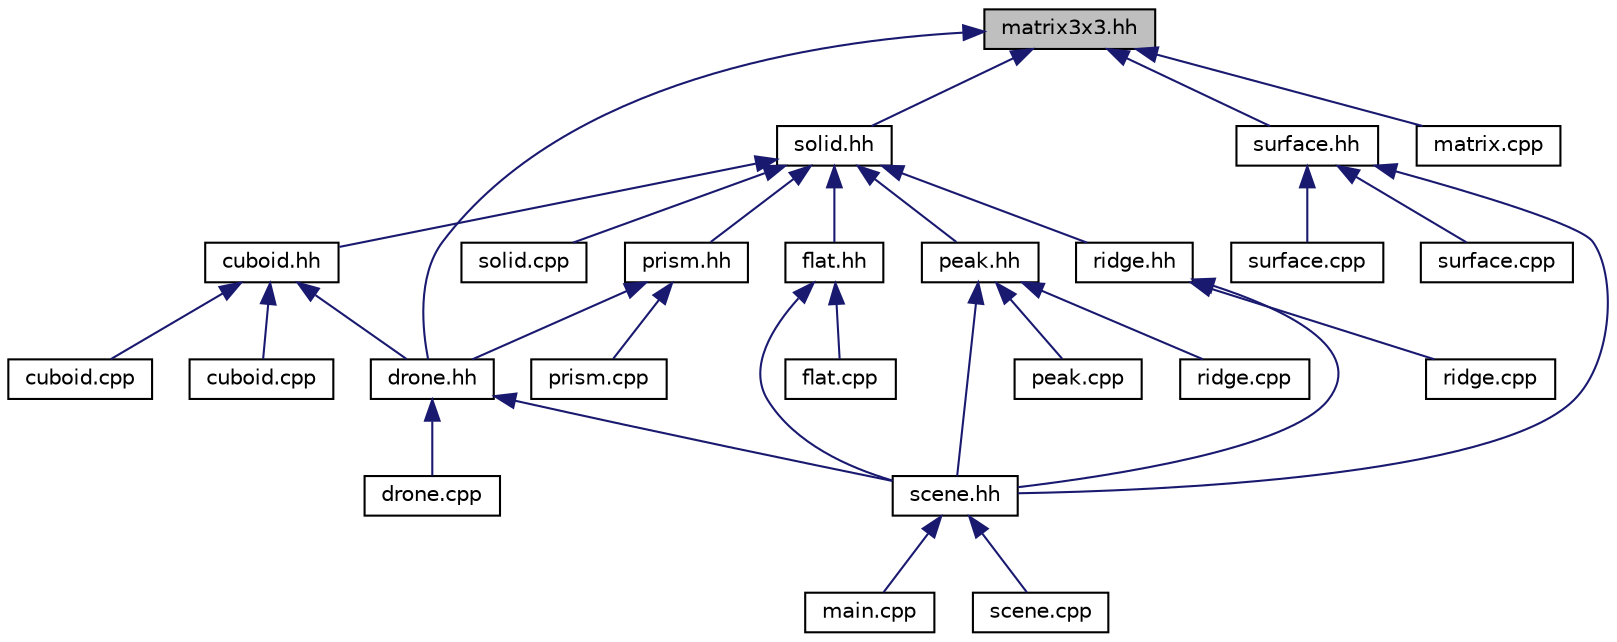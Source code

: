 digraph "matrix3x3.hh"
{
 // LATEX_PDF_SIZE
  edge [fontname="Helvetica",fontsize="10",labelfontname="Helvetica",labelfontsize="10"];
  node [fontname="Helvetica",fontsize="10",shape=record];
  Node1 [label="matrix3x3.hh",height=0.2,width=0.4,color="black", fillcolor="grey75", style="filled", fontcolor="black",tooltip="Uszczególnienie szablonu dla typu double i rozmiaru 3."];
  Node1 -> Node2 [dir="back",color="midnightblue",fontsize="10",style="solid",fontname="Helvetica"];
  Node2 [label="solid.hh",height=0.2,width=0.4,color="black", fillcolor="white", style="filled",URL="$solid_8hh.html",tooltip="Definicja klasy Solid."];
  Node2 -> Node3 [dir="back",color="midnightblue",fontsize="10",style="solid",fontname="Helvetica"];
  Node3 [label="cuboid.hh",height=0.2,width=0.4,color="black", fillcolor="white", style="filled",URL="$cuboid_8hh.html",tooltip="Definicja klasy Cuboid."];
  Node3 -> Node4 [dir="back",color="midnightblue",fontsize="10",style="solid",fontname="Helvetica"];
  Node4 [label="drone.hh",height=0.2,width=0.4,color="black", fillcolor="white", style="filled",URL="$drone_8hh.html",tooltip="Definicja klasy Drone."];
  Node4 -> Node5 [dir="back",color="midnightblue",fontsize="10",style="solid",fontname="Helvetica"];
  Node5 [label="scene.hh",height=0.2,width=0.4,color="black", fillcolor="white", style="filled",URL="$scene_8hh.html",tooltip="Definicja klasy Scene."];
  Node5 -> Node6 [dir="back",color="midnightblue",fontsize="10",style="solid",fontname="Helvetica"];
  Node6 [label="main.cpp",height=0.2,width=0.4,color="black", fillcolor="white", style="filled",URL="$app_2main_8cpp.html",tooltip=" "];
  Node5 -> Node7 [dir="back",color="midnightblue",fontsize="10",style="solid",fontname="Helvetica"];
  Node7 [label="scene.cpp",height=0.2,width=0.4,color="black", fillcolor="white", style="filled",URL="$scene_8cpp.html",tooltip="plik źródłowy"];
  Node4 -> Node8 [dir="back",color="midnightblue",fontsize="10",style="solid",fontname="Helvetica"];
  Node8 [label="drone.cpp",height=0.2,width=0.4,color="black", fillcolor="white", style="filled",URL="$drone_8cpp.html",tooltip="plik źródłowy"];
  Node3 -> Node9 [dir="back",color="midnightblue",fontsize="10",style="solid",fontname="Helvetica"];
  Node9 [label="cuboid.cpp",height=0.2,width=0.4,color="black", fillcolor="white", style="filled",URL="$src_2cuboid_8cpp.html",tooltip="plik źródłowy"];
  Node3 -> Node10 [dir="back",color="midnightblue",fontsize="10",style="solid",fontname="Helvetica"];
  Node10 [label="cuboid.cpp",height=0.2,width=0.4,color="black", fillcolor="white", style="filled",URL="$tests_2cuboid_8cpp.html",tooltip=" "];
  Node2 -> Node11 [dir="back",color="midnightblue",fontsize="10",style="solid",fontname="Helvetica"];
  Node11 [label="prism.hh",height=0.2,width=0.4,color="black", fillcolor="white", style="filled",URL="$prism_8hh.html",tooltip="Definicja klasy Prism."];
  Node11 -> Node4 [dir="back",color="midnightblue",fontsize="10",style="solid",fontname="Helvetica"];
  Node11 -> Node12 [dir="back",color="midnightblue",fontsize="10",style="solid",fontname="Helvetica"];
  Node12 [label="prism.cpp",height=0.2,width=0.4,color="black", fillcolor="white", style="filled",URL="$prism_8cpp.html",tooltip="plik źródłowy"];
  Node2 -> Node13 [dir="back",color="midnightblue",fontsize="10",style="solid",fontname="Helvetica"];
  Node13 [label="flat.hh",height=0.2,width=0.4,color="black", fillcolor="white", style="filled",URL="$flat_8hh.html",tooltip="Definicja klasy Flat."];
  Node13 -> Node5 [dir="back",color="midnightblue",fontsize="10",style="solid",fontname="Helvetica"];
  Node13 -> Node14 [dir="back",color="midnightblue",fontsize="10",style="solid",fontname="Helvetica"];
  Node14 [label="flat.cpp",height=0.2,width=0.4,color="black", fillcolor="white", style="filled",URL="$flat_8cpp.html",tooltip="plik źródłowy"];
  Node2 -> Node15 [dir="back",color="midnightblue",fontsize="10",style="solid",fontname="Helvetica"];
  Node15 [label="peak.hh",height=0.2,width=0.4,color="black", fillcolor="white", style="filled",URL="$peak_8hh.html",tooltip="Definicja klasy Peak."];
  Node15 -> Node5 [dir="back",color="midnightblue",fontsize="10",style="solid",fontname="Helvetica"];
  Node15 -> Node16 [dir="back",color="midnightblue",fontsize="10",style="solid",fontname="Helvetica"];
  Node16 [label="peak.cpp",height=0.2,width=0.4,color="black", fillcolor="white", style="filled",URL="$peak_8cpp.html",tooltip="plik źródłowy"];
  Node15 -> Node17 [dir="back",color="midnightblue",fontsize="10",style="solid",fontname="Helvetica"];
  Node17 [label="ridge.cpp",height=0.2,width=0.4,color="black", fillcolor="white", style="filled",URL="$tests_2ridge_8cpp.html",tooltip=" "];
  Node2 -> Node18 [dir="back",color="midnightblue",fontsize="10",style="solid",fontname="Helvetica"];
  Node18 [label="ridge.hh",height=0.2,width=0.4,color="black", fillcolor="white", style="filled",URL="$ridge_8hh.html",tooltip="Definicja klasy Ridge."];
  Node18 -> Node5 [dir="back",color="midnightblue",fontsize="10",style="solid",fontname="Helvetica"];
  Node18 -> Node19 [dir="back",color="midnightblue",fontsize="10",style="solid",fontname="Helvetica"];
  Node19 [label="ridge.cpp",height=0.2,width=0.4,color="black", fillcolor="white", style="filled",URL="$src_2ridge_8cpp.html",tooltip="plik źródłowy"];
  Node2 -> Node20 [dir="back",color="midnightblue",fontsize="10",style="solid",fontname="Helvetica"];
  Node20 [label="solid.cpp",height=0.2,width=0.4,color="black", fillcolor="white", style="filled",URL="$solid_8cpp.html",tooltip="plik źródłowy"];
  Node1 -> Node4 [dir="back",color="midnightblue",fontsize="10",style="solid",fontname="Helvetica"];
  Node1 -> Node21 [dir="back",color="midnightblue",fontsize="10",style="solid",fontname="Helvetica"];
  Node21 [label="surface.hh",height=0.2,width=0.4,color="black", fillcolor="white", style="filled",URL="$surface_8hh.html",tooltip="Definicja klasy Surface."];
  Node21 -> Node5 [dir="back",color="midnightblue",fontsize="10",style="solid",fontname="Helvetica"];
  Node21 -> Node22 [dir="back",color="midnightblue",fontsize="10",style="solid",fontname="Helvetica"];
  Node22 [label="surface.cpp",height=0.2,width=0.4,color="black", fillcolor="white", style="filled",URL="$src_2surface_8cpp.html",tooltip="plik źródłowy"];
  Node21 -> Node23 [dir="back",color="midnightblue",fontsize="10",style="solid",fontname="Helvetica"];
  Node23 [label="surface.cpp",height=0.2,width=0.4,color="black", fillcolor="white", style="filled",URL="$tests_2surface_8cpp.html",tooltip=" "];
  Node1 -> Node24 [dir="back",color="midnightblue",fontsize="10",style="solid",fontname="Helvetica"];
  Node24 [label="matrix.cpp",height=0.2,width=0.4,color="black", fillcolor="white", style="filled",URL="$matrix_8cpp.html",tooltip=" "];
}
